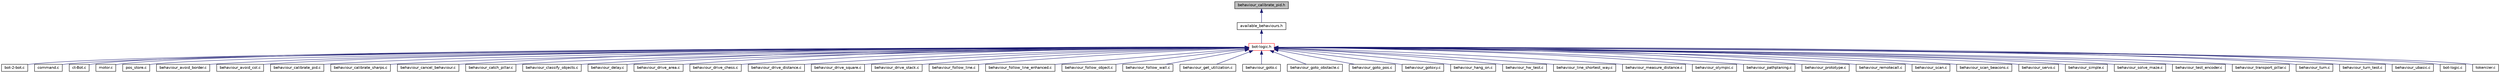 digraph G
{
  edge [fontname="Helvetica",fontsize="10",labelfontname="Helvetica",labelfontsize="10"];
  node [fontname="Helvetica",fontsize="10",shape=record];
  Node1 [label="behaviour_calibrate_pid.h",height=0.2,width=0.4,color="black", fillcolor="grey75", style="filled" fontcolor="black"];
  Node1 -> Node2 [dir="back",color="midnightblue",fontsize="10",style="solid",fontname="Helvetica"];
  Node2 [label="available_behaviours.h",height=0.2,width=0.4,color="black", fillcolor="white", style="filled",URL="$available__behaviours_8h.html",tooltip="globale Schalter fuer die einzelnen Verhalten"];
  Node2 -> Node3 [dir="back",color="midnightblue",fontsize="10",style="solid",fontname="Helvetica"];
  Node3 [label="bot-logic.h",height=0.2,width=0.4,color="red", fillcolor="white", style="filled",URL="$bot-logic_8h.html",tooltip="High-Level-Routinen fuer die Steuerung des c&#39;t-Bots."];
  Node3 -> Node4 [dir="back",color="midnightblue",fontsize="10",style="solid",fontname="Helvetica"];
  Node4 [label="bot-2-bot.c",height=0.2,width=0.4,color="black", fillcolor="white", style="filled",URL="$bot-2-bot_8c.html",tooltip="Bot-2-Bot-Kommunikation."];
  Node3 -> Node5 [dir="back",color="midnightblue",fontsize="10",style="solid",fontname="Helvetica"];
  Node5 [label="command.c",height=0.2,width=0.4,color="black", fillcolor="white", style="filled",URL="$command_8c.html",tooltip="Kommando-Management."];
  Node3 -> Node6 [dir="back",color="midnightblue",fontsize="10",style="solid",fontname="Helvetica"];
  Node6 [label="ct-Bot.c",height=0.2,width=0.4,color="black", fillcolor="white", style="filled",URL="$ct-Bot_8c.html",tooltip="Bot-Hauptprogramm."];
  Node3 -> Node7 [dir="back",color="midnightblue",fontsize="10",style="solid",fontname="Helvetica"];
  Node7 [label="motor.c",height=0.2,width=0.4,color="black", fillcolor="white", style="filled",URL="$motor_8c.html",tooltip="High-Level-Routinen fuer die Motorsteuerung des c&#39;t-Bot."];
  Node3 -> Node8 [dir="back",color="midnightblue",fontsize="10",style="solid",fontname="Helvetica"];
  Node8 [label="pos_store.c",height=0.2,width=0.4,color="black", fillcolor="white", style="filled",URL="$pos__store_8c.html",tooltip="Implementierung eines Positionsspeichers mit den ueblichen Stackbefehlen push(), pop() und FIFO-Befeh..."];
  Node3 -> Node9 [dir="back",color="midnightblue",fontsize="10",style="solid",fontname="Helvetica"];
  Node9 [label="behaviour_avoid_border.c",height=0.2,width=0.4,color="black", fillcolor="white", style="filled",URL="$behaviour__avoid__border_8c.html",tooltip="Vermeide Abgruende."];
  Node3 -> Node10 [dir="back",color="midnightblue",fontsize="10",style="solid",fontname="Helvetica"];
  Node10 [label="behaviour_avoid_col.c",height=0.2,width=0.4,color="black", fillcolor="white", style="filled",URL="$behaviour__avoid__col_8c.html",tooltip="Vermeide Kollisionen."];
  Node3 -> Node11 [dir="back",color="midnightblue",fontsize="10",style="solid",fontname="Helvetica"];
  Node11 [label="behaviour_calibrate_pid.c",height=0.2,width=0.4,color="black", fillcolor="white", style="filled",URL="$behaviour__calibrate__pid_8c.html",tooltip="Kalibriert die Motorregelung des Bots."];
  Node3 -> Node12 [dir="back",color="midnightblue",fontsize="10",style="solid",fontname="Helvetica"];
  Node12 [label="behaviour_calibrate_sharps.c",height=0.2,width=0.4,color="black", fillcolor="white", style="filled",URL="$behaviour__calibrate__sharps_8c.html",tooltip="Kalibriert die Distanzsensoren des Bots."];
  Node3 -> Node13 [dir="back",color="midnightblue",fontsize="10",style="solid",fontname="Helvetica"];
  Node13 [label="behaviour_cancel_behaviour.c",height=0.2,width=0.4,color="black", fillcolor="white", style="filled",URL="$behaviour__cancel__behaviour_8c.html",tooltip="Deaktiviert ein anderes Verhalten in Abhaengigkeit einer Check-Funktion."];
  Node3 -> Node14 [dir="back",color="midnightblue",fontsize="10",style="solid",fontname="Helvetica"];
  Node14 [label="behaviour_catch_pillar.c",height=0.2,width=0.4,color="black", fillcolor="white", style="filled",URL="$behaviour__catch__pillar_8c.html",tooltip="Sucht nach einer Dose und faengt sie ein."];
  Node3 -> Node15 [dir="back",color="midnightblue",fontsize="10",style="solid",fontname="Helvetica"];
  Node15 [label="behaviour_classify_objects.c",height=0.2,width=0.4,color="black", fillcolor="white", style="filled",URL="$behaviour__classify__objects_8c.html",tooltip="Teilt Objekte nach ihrer Farbe in Klassen ein und transportiert sie ins Lager der Klasse..."];
  Node3 -> Node16 [dir="back",color="midnightblue",fontsize="10",style="solid",fontname="Helvetica"];
  Node16 [label="behaviour_delay.c",height=0.2,width=0.4,color="black", fillcolor="white", style="filled",URL="$behaviour__delay_8c.html",tooltip="Delay-Routinen als Verhalten."];
  Node3 -> Node17 [dir="back",color="midnightblue",fontsize="10",style="solid",fontname="Helvetica"];
  Node17 [label="behaviour_drive_area.c",height=0.2,width=0.4,color="black", fillcolor="white", style="filled",URL="$behaviour__drive__area_8c.html",tooltip="Flaechendeckendes Fahren als Verhalten (Staubsauger)"];
  Node3 -> Node18 [dir="back",color="midnightblue",fontsize="10",style="solid",fontname="Helvetica"];
  Node18 [label="behaviour_drive_chess.c",height=0.2,width=0.4,color="black", fillcolor="white", style="filled",URL="$behaviour__drive__chess_8c.html",tooltip="Der Bot spielt Schach."];
  Node3 -> Node19 [dir="back",color="midnightblue",fontsize="10",style="solid",fontname="Helvetica"];
  Node19 [label="behaviour_drive_distance.c",height=0.2,width=0.4,color="black", fillcolor="white", style="filled",URL="$behaviour__drive__distance_8c.html",tooltip="Bot faehrt ein Stueck."];
  Node3 -> Node20 [dir="back",color="midnightblue",fontsize="10",style="solid",fontname="Helvetica"];
  Node20 [label="behaviour_drive_square.c",height=0.2,width=0.4,color="black", fillcolor="white", style="filled",URL="$behaviour__drive__square_8c.html",tooltip="Bot faehrt im Quadrat."];
  Node3 -> Node21 [dir="back",color="midnightblue",fontsize="10",style="solid",fontname="Helvetica"];
  Node21 [label="behaviour_drive_stack.c",height=0.2,width=0.4,color="black", fillcolor="white", style="filled",URL="$behaviour__drive__stack_8c.html",tooltip="Anfahren aller auf dem Stack befindlichen Punkte."];
  Node3 -> Node22 [dir="back",color="midnightblue",fontsize="10",style="solid",fontname="Helvetica"];
  Node22 [label="behaviour_follow_line.c",height=0.2,width=0.4,color="black", fillcolor="white", style="filled",URL="$behaviour__follow__line_8c.html",tooltip="Linienverfolger."];
  Node3 -> Node23 [dir="back",color="midnightblue",fontsize="10",style="solid",fontname="Helvetica"];
  Node23 [label="behaviour_follow_line_enhanced.c",height=0.2,width=0.4,color="black", fillcolor="white", style="filled",URL="$behaviour__follow__line__enhanced_8c.html",tooltip="erweiterter Linienverfolger, der auch mit Unterbrechungen und Hindernissen klarkommt"];
  Node3 -> Node24 [dir="back",color="midnightblue",fontsize="10",style="solid",fontname="Helvetica"];
  Node24 [label="behaviour_follow_object.c",height=0.2,width=0.4,color="black", fillcolor="white", style="filled",URL="$behaviour__follow__object_8c.html",tooltip="Verfolgung beweglicher Objekte."];
  Node3 -> Node25 [dir="back",color="midnightblue",fontsize="10",style="solid",fontname="Helvetica"];
  Node25 [label="behaviour_follow_wall.c",height=0.2,width=0.4,color="black", fillcolor="white", style="filled",URL="$behaviour__follow__wall_8c.html",tooltip="Wandfolger Explorer."];
  Node3 -> Node26 [dir="back",color="midnightblue",fontsize="10",style="solid",fontname="Helvetica"];
  Node26 [label="behaviour_get_utilization.c",height=0.2,width=0.4,color="black", fillcolor="white", style="filled",URL="$behaviour__get__utilization_8c.html",tooltip="Misst die CPU-Auslastung eines anderen Verhaltens."];
  Node3 -> Node27 [dir="back",color="midnightblue",fontsize="10",style="solid",fontname="Helvetica"];
  Node27 [label="behaviour_goto.c",height=0.2,width=0.4,color="black", fillcolor="white", style="filled",URL="$behaviour__goto_8c.html",tooltip="Bot faehrt einen Punkt an."];
  Node3 -> Node28 [dir="back",color="midnightblue",fontsize="10",style="solid",fontname="Helvetica"];
  Node28 [label="behaviour_goto_obstacle.c",height=0.2,width=0.4,color="black", fillcolor="white", style="filled",URL="$behaviour__goto__obstacle_8c.html",tooltip="Anfahren eines Hindernisses."];
  Node3 -> Node29 [dir="back",color="midnightblue",fontsize="10",style="solid",fontname="Helvetica"];
  Node29 [label="behaviour_goto_pos.c",height=0.2,width=0.4,color="black", fillcolor="white", style="filled",URL="$behaviour__goto__pos_8c.html",tooltip="Anfahren einer Position."];
  Node3 -> Node30 [dir="back",color="midnightblue",fontsize="10",style="solid",fontname="Helvetica"];
  Node30 [label="behaviour_gotoxy.c",height=0.2,width=0.4,color="black", fillcolor="white", style="filled",URL="$behaviour__gotoxy_8c.html",tooltip="Bot faehrt eine Position an."];
  Node3 -> Node31 [dir="back",color="midnightblue",fontsize="10",style="solid",fontname="Helvetica"];
  Node31 [label="behaviour_hang_on.c",height=0.2,width=0.4,color="black", fillcolor="white", style="filled",URL="$behaviour__hang__on_8c.html",tooltip="Erkennen des Haengenbleibens als Notfallverhalten."];
  Node3 -> Node32 [dir="back",color="midnightblue",fontsize="10",style="solid",fontname="Helvetica"];
  Node32 [label="behaviour_hw_test.c",height=0.2,width=0.4,color="black", fillcolor="white", style="filled",URL="$behaviour__hw__test_8c.html",tooltip="Testcode fuer die Bot-Hardware (ehemals TEST_AVAILABLE_ANALOG, _DIGITAL, _MOTOR)"];
  Node3 -> Node33 [dir="back",color="midnightblue",fontsize="10",style="solid",fontname="Helvetica"];
  Node33 [label="behaviour_line_shortest_way.c",height=0.2,width=0.4,color="black", fillcolor="white", style="filled",URL="$behaviour__line__shortest__way_8c.html",tooltip="Linienverfolger, der an Kreuzungen eine bestimmte Vorzugsrichtung einschlaegt (links) und diesen Weg ..."];
  Node3 -> Node34 [dir="back",color="midnightblue",fontsize="10",style="solid",fontname="Helvetica"];
  Node34 [label="behaviour_measure_distance.c",height=0.2,width=0.4,color="black", fillcolor="white", style="filled",URL="$behaviour__measure__distance_8c.html",tooltip="Ermittelt die aktuelle Entfernung eines Hindernisses mit den Distanzsensoren."];
  Node3 -> Node35 [dir="back",color="midnightblue",fontsize="10",style="solid",fontname="Helvetica"];
  Node35 [label="behaviour_olympic.c",height=0.2,width=0.4,color="black", fillcolor="white", style="filled",URL="$behaviour__olympic_8c.html",tooltip="Bot sucht Saeulen und faehrt dann Slalom."];
  Node3 -> Node36 [dir="back",color="midnightblue",fontsize="10",style="solid",fontname="Helvetica"];
  Node36 [label="behaviour_pathplaning.c",height=0.2,width=0.4,color="black", fillcolor="white", style="filled",URL="$behaviour__pathplaning_8c.html",tooltip="Wave-Pfadplanungsverhalten."];
  Node3 -> Node37 [dir="back",color="midnightblue",fontsize="10",style="solid",fontname="Helvetica"];
  Node37 [label="behaviour_prototype.c",height=0.2,width=0.4,color="black", fillcolor="white", style="filled",URL="$behaviour__prototype_8c.html",tooltip="Rohling fuer eigene Verhalten."];
  Node3 -> Node38 [dir="back",color="midnightblue",fontsize="10",style="solid",fontname="Helvetica"];
  Node38 [label="behaviour_remotecall.c",height=0.2,width=0.4,color="black", fillcolor="white", style="filled",URL="$behaviour__remotecall_8c.html",tooltip="Ruft auf ein Kommando hin andere Verhalten auf und bestaetigt dann ihre Ausfuehrung."];
  Node3 -> Node39 [dir="back",color="midnightblue",fontsize="10",style="solid",fontname="Helvetica"];
  Node39 [label="behaviour_scan.c",height=0.2,width=0.4,color="black", fillcolor="white", style="filled",URL="$behaviour__scan_8c.html",tooltip="Scannt die Umgebung und traegt sie in die Karte ein."];
  Node3 -> Node40 [dir="back",color="midnightblue",fontsize="10",style="solid",fontname="Helvetica"];
  Node40 [label="behaviour_scan_beacons.c",height=0.2,width=0.4,color="black", fillcolor="white", style="filled",URL="$behaviour__scan__beacons_8c.html",tooltip="Verhalten, das Landmarken im Umkreis des Bots sucht und die Bot-Position aktualisiert, falls drei oder mehr Landmarken gefunden wurden."];
  Node3 -> Node41 [dir="back",color="midnightblue",fontsize="10",style="solid",fontname="Helvetica"];
  Node41 [label="behaviour_servo.c",height=0.2,width=0.4,color="black", fillcolor="white", style="filled",URL="$behaviour__servo_8c.html",tooltip="kontrolliert die Servos"];
  Node3 -> Node42 [dir="back",color="midnightblue",fontsize="10",style="solid",fontname="Helvetica"];
  Node42 [label="behaviour_simple.c",height=0.2,width=0.4,color="black", fillcolor="white", style="filled",URL="$behaviour__simple_8c.html",tooltip="ganz einfache Beispielverhalten Diese Datei sollte der Einstiegspunkt fuer eigene Experimente sein..."];
  Node3 -> Node43 [dir="back",color="midnightblue",fontsize="10",style="solid",fontname="Helvetica"];
  Node43 [label="behaviour_solve_maze.c",height=0.2,width=0.4,color="black", fillcolor="white", style="filled",URL="$behaviour__solve__maze_8c.html",tooltip="Wandfolger durchs Labyrinth."];
  Node3 -> Node44 [dir="back",color="midnightblue",fontsize="10",style="solid",fontname="Helvetica"];
  Node44 [label="behaviour_test_encoder.c",height=0.2,width=0.4,color="black", fillcolor="white", style="filled",URL="$behaviour__test__encoder_8c.html",tooltip="Verhalten, das die Genauigkeit der Encoder-Auswertung testet. Nur zu Debugging-Zwecken."];
  Node3 -> Node45 [dir="back",color="midnightblue",fontsize="10",style="solid",fontname="Helvetica"];
  Node45 [label="behaviour_transport_pillar.c",height=0.2,width=0.4,color="black", fillcolor="white", style="filled",URL="$behaviour__transport__pillar_8c.html",tooltip="Bot startet von einem Farb-Startpad und entdeckt die Welt, bis er auf ein anderes Farbpad stoesst..."];
  Node3 -> Node46 [dir="back",color="midnightblue",fontsize="10",style="solid",fontname="Helvetica"];
  Node46 [label="behaviour_turn.c",height=0.2,width=0.4,color="black", fillcolor="white", style="filled",URL="$behaviour__turn_8c.html",tooltip="Drehe den Bot."];
  Node3 -> Node47 [dir="back",color="midnightblue",fontsize="10",style="solid",fontname="Helvetica"];
  Node47 [label="behaviour_turn_test.c",height=0.2,width=0.4,color="black", fillcolor="white", style="filled",URL="$behaviour__turn__test_8c.html",tooltip="Fuehrt mehrere Drehungen mit bot_turn() aus und misst die Fehler."];
  Node3 -> Node48 [dir="back",color="midnightblue",fontsize="10",style="solid",fontname="Helvetica"];
  Node48 [label="behaviour_ubasic.c",height=0.2,width=0.4,color="black", fillcolor="white", style="filled",URL="$behaviour__ubasic_8c.html",tooltip="Basic-Interpreter als Verhalten."];
  Node3 -> Node49 [dir="back",color="midnightblue",fontsize="10",style="solid",fontname="Helvetica"];
  Node49 [label="bot-logic.c",height=0.2,width=0.4,color="black", fillcolor="white", style="filled",URL="$bot-logic_8c.html",tooltip="High-Level Routinen fuer die Steuerung des c&#39;t-Bots."];
  Node3 -> Node50 [dir="back",color="midnightblue",fontsize="10",style="solid",fontname="Helvetica"];
  Node50 [label="tokenizer.c",height=0.2,width=0.4,color="black", fillcolor="white", style="filled",URL="$tokenizer_8c.html"];
}
